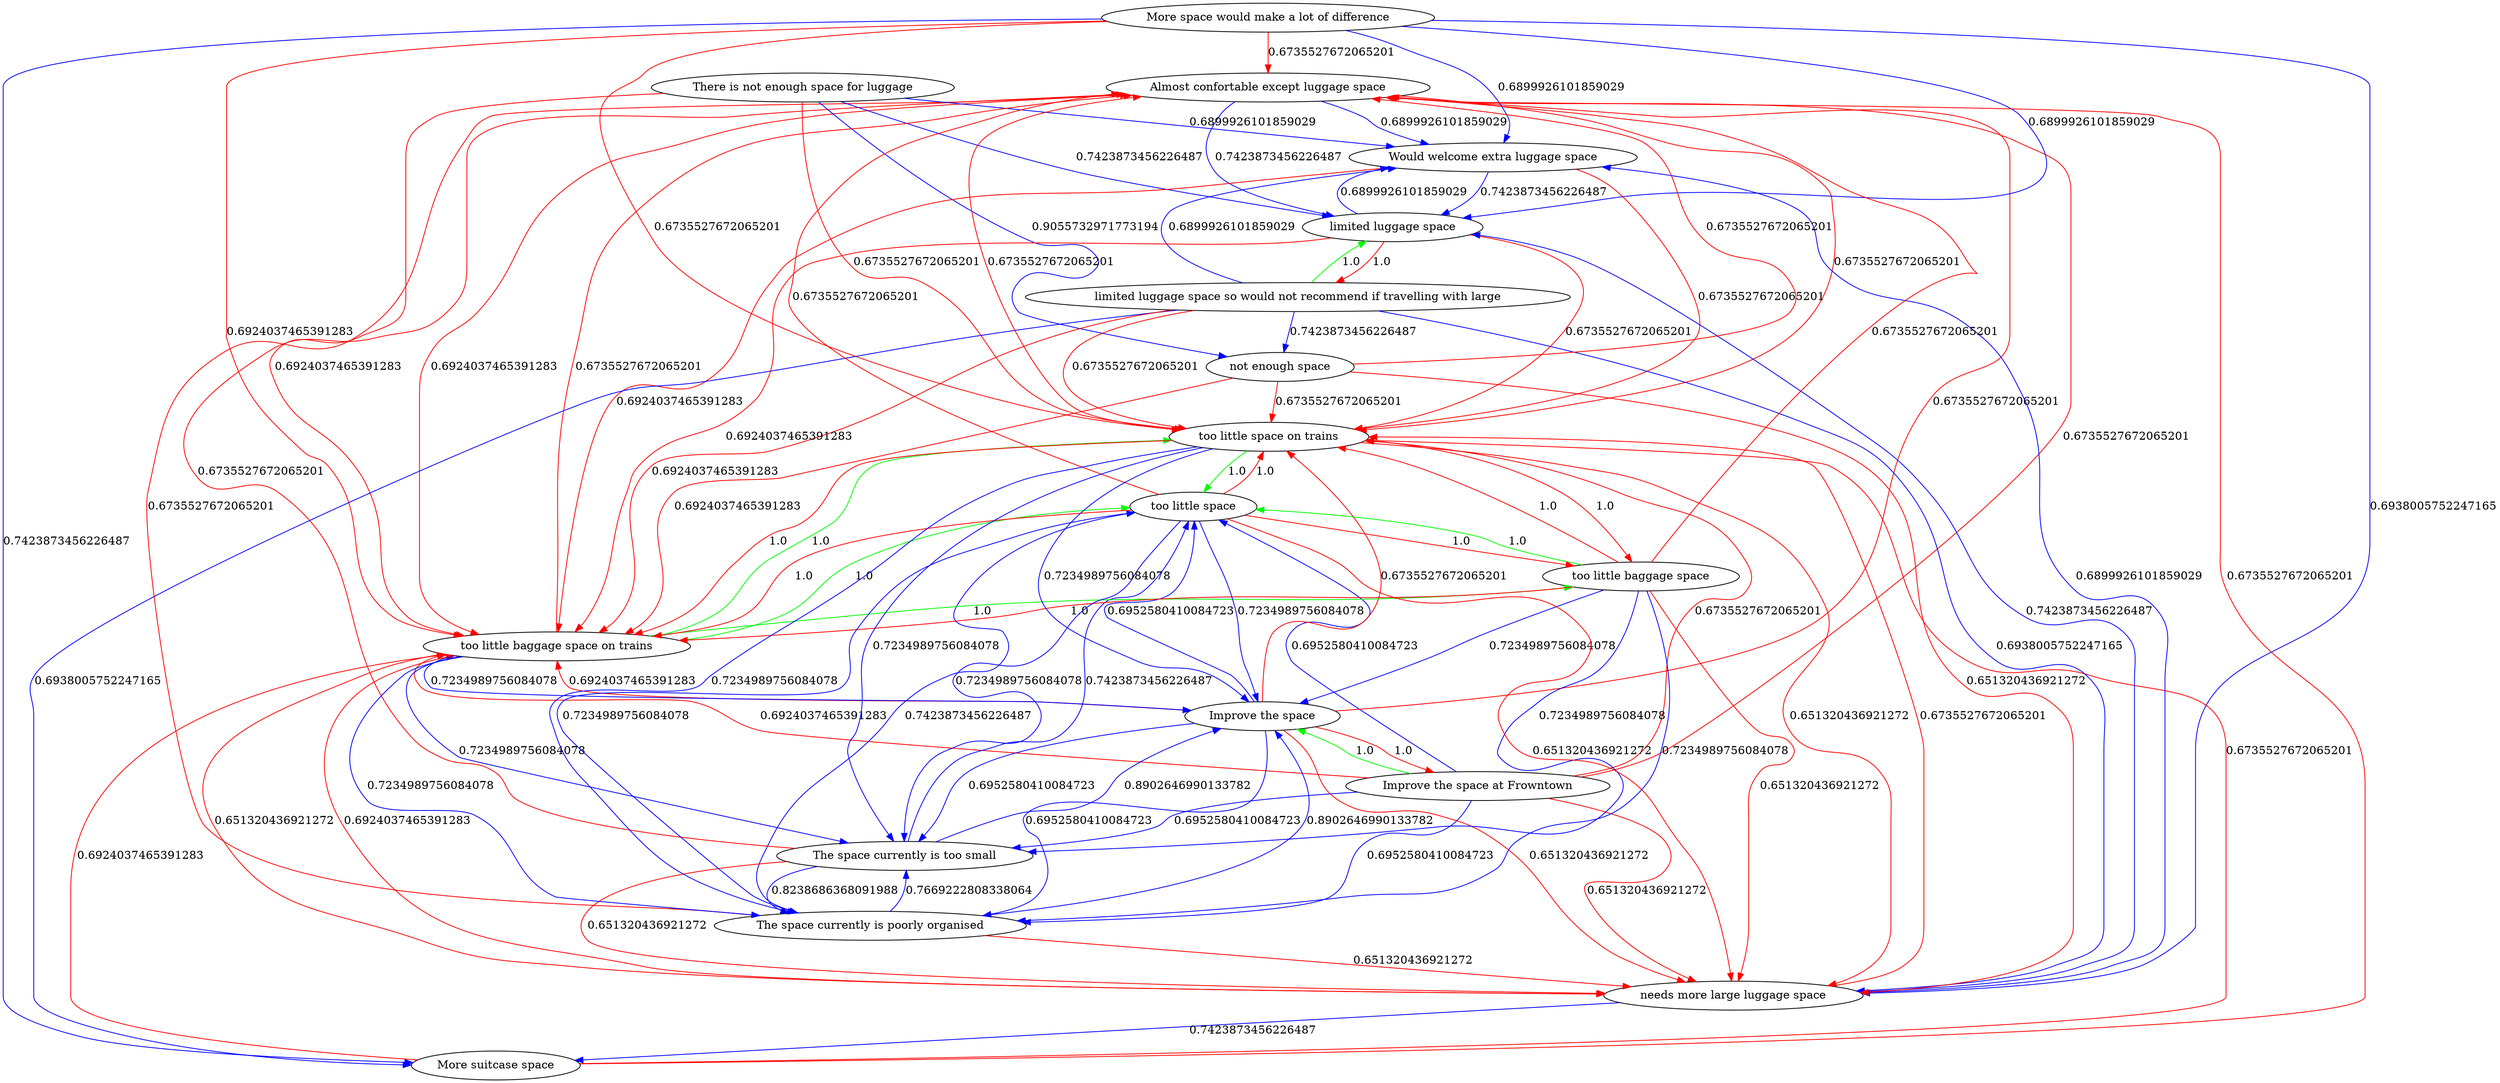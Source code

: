 digraph rawGraph {
"Almost confortable except luggage space";"Improve the space at Frowntown";"Improve the space";"More space would make a lot of difference";"More suitcase space";"The space currently is poorly organised";"The space currently is too small";"There is not enough space for luggage";"Would welcome extra luggage space";"limited luggage space so would not recommend if travelling with large";"limited luggage space";"needs more large luggage space";"not enough space";"too little baggage space on trains";"too little baggage space";"too little space";"too little space on trains";"Improve the space at Frowntown" -> "Improve the space" [label=1.0] [color=green]
"Improve the space" -> "Improve the space at Frowntown" [label=1.0] [color=red]
"Improve the space at Frowntown" -> "Almost confortable except luggage space" [label=0.6735527672065201] [color=red]
"Improve the space" -> "Almost confortable except luggage space" [label=0.6735527672065201] [color=red]
"More space would make a lot of difference" -> "Almost confortable except luggage space" [label=0.6735527672065201] [color=red]
"More space would make a lot of difference" -> "More suitcase space" [label=0.7423873456226487] [color=blue]
"More suitcase space" -> "Almost confortable except luggage space" [label=0.6735527672065201] [color=red]
"Improve the space at Frowntown" -> "The space currently is poorly organised" [label=0.6952580410084723] [color=blue]
"Improve the space" -> "The space currently is poorly organised" [label=0.6952580410084723] [color=blue]
"The space currently is poorly organised" -> "Almost confortable except luggage space" [label=0.6735527672065201] [color=red]
"The space currently is poorly organised" -> "Improve the space" [label=0.8902646990133782] [color=blue]
"Improve the space at Frowntown" -> "The space currently is too small" [label=0.6952580410084723] [color=blue]
"Improve the space" -> "The space currently is too small" [label=0.6952580410084723] [color=blue]
"The space currently is poorly organised" -> "The space currently is too small" [label=0.7669222808338064] [color=blue]
"The space currently is too small" -> "Almost confortable except luggage space" [label=0.6735527672065201] [color=red]
"The space currently is too small" -> "Improve the space" [label=0.8902646990133782] [color=blue]
"The space currently is too small" -> "The space currently is poorly organised" [label=0.8238686368091988] [color=blue]
"Almost confortable except luggage space" -> "Would welcome extra luggage space" [label=0.6899926101859029] [color=blue]
"There is not enough space for luggage" -> "Would welcome extra luggage space" [label=0.6899926101859029] [color=blue]
"limited luggage space so would not recommend if travelling with large" -> "limited luggage space" [label=1.0] [color=green]
"limited luggage space" -> "limited luggage space so would not recommend if travelling with large" [label=1.0] [color=red]
"Almost confortable except luggage space" -> "limited luggage space" [label=0.7423873456226487] [color=blue]
"There is not enough space for luggage" -> "limited luggage space" [label=0.7423873456226487] [color=blue]
"Would welcome extra luggage space" -> "limited luggage space" [label=0.7423873456226487] [color=blue]
"limited luggage space so would not recommend if travelling with large" -> "Would welcome extra luggage space" [label=0.6899926101859029] [color=blue]
"limited luggage space" -> "Would welcome extra luggage space" [label=0.6899926101859029] [color=blue]
"Improve the space at Frowntown" -> "needs more large luggage space" [label=0.651320436921272] [color=red]
"Improve the space" -> "needs more large luggage space" [label=0.651320436921272] [color=red]
"More space would make a lot of difference" -> "needs more large luggage space" [label=0.6938005752247165] [color=blue]
"The space currently is poorly organised" -> "needs more large luggage space" [label=0.651320436921272] [color=red]
"The space currently is too small" -> "needs more large luggage space" [label=0.651320436921272] [color=red]
"limited luggage space so would not recommend if travelling with large" -> "needs more large luggage space" [label=0.6938005752247165] [color=blue]
"needs more large luggage space" -> "More suitcase space" [label=0.7423873456226487] [color=blue]
"needs more large luggage space" -> "Would welcome extra luggage space" [label=0.6899926101859029] [color=blue]
"needs more large luggage space" -> "limited luggage space" [label=0.7423873456226487] [color=blue]
"There is not enough space for luggage" -> "not enough space" [label=0.9055732971773194] [color=blue]
"limited luggage space so would not recommend if travelling with large" -> "not enough space" [label=0.7423873456226487] [color=blue]
"not enough space" -> "Almost confortable except luggage space" [label=0.6735527672065201] [color=red]
"not enough space" -> "needs more large luggage space" [label=0.651320436921272] [color=red]
"too little baggage space on trains" -> "too little baggage space" [label=1.0] [color=green]
"too little baggage space" -> "too little space" [label=1.0] [color=green]
"too little baggage space on trains" -> "too little space on trains" [label=1.0] [color=green]
"too little space on trains" -> "too little space" [label=1.0] [color=green]
"too little baggage space on trains" -> "too little space" [label=1.0] [color=green]
"too little baggage space" -> "too little baggage space on trains" [label=1.0] [color=red]
"too little baggage space" -> "too little space on trains" [label=1.0] [color=red]
"too little space" -> "too little baggage space on trains" [label=1.0] [color=red]
"too little space" -> "too little baggage space" [label=1.0] [color=red]
"too little space" -> "too little space on trains" [label=1.0] [color=red]
"too little space on trains" -> "too little baggage space on trains" [label=1.0] [color=red]
"too little space on trains" -> "too little baggage space" [label=1.0] [color=red]
"Almost confortable except luggage space" -> "too little baggage space on trains" [label=0.6924037465391283] [color=red]
"Almost confortable except luggage space" -> "too little space on trains" [label=0.6735527672065201] [color=red]
"Improve the space at Frowntown" -> "too little baggage space on trains" [label=0.6924037465391283] [color=red]
"Improve the space at Frowntown" -> "too little space on trains" [label=0.6735527672065201] [color=red]
"Improve the space" -> "too little baggage space on trains" [label=0.6924037465391283] [color=red]
"Improve the space" -> "too little space on trains" [label=0.6735527672065201] [color=red]
"More space would make a lot of difference" -> "too little baggage space on trains" [label=0.6924037465391283] [color=red]
"More space would make a lot of difference" -> "too little space on trains" [label=0.6735527672065201] [color=red]
"More suitcase space" -> "too little baggage space on trains" [label=0.6924037465391283] [color=red]
"More suitcase space" -> "too little space on trains" [label=0.6735527672065201] [color=red]
"The space currently is poorly organised" -> "too little space" [label=0.7423873456226487] [color=blue]
"The space currently is too small" -> "too little space" [label=0.7423873456226487] [color=blue]
"There is not enough space for luggage" -> "too little baggage space on trains" [label=0.6924037465391283] [color=red]
"There is not enough space for luggage" -> "too little space on trains" [label=0.6735527672065201] [color=red]
"Would welcome extra luggage space" -> "too little baggage space on trains" [label=0.6924037465391283] [color=red]
"Would welcome extra luggage space" -> "too little space on trains" [label=0.6735527672065201] [color=red]
"limited luggage space so would not recommend if travelling with large" -> "too little baggage space on trains" [label=0.6924037465391283] [color=red]
"limited luggage space so would not recommend if travelling with large" -> "too little space on trains" [label=0.6735527672065201] [color=red]
"limited luggage space" -> "too little baggage space on trains" [label=0.6924037465391283] [color=red]
"limited luggage space" -> "too little space on trains" [label=0.6735527672065201] [color=red]
"needs more large luggage space" -> "too little baggage space on trains" [label=0.6924037465391283] [color=red]
"needs more large luggage space" -> "too little space on trains" [label=0.6735527672065201] [color=red]
"not enough space" -> "too little baggage space on trains" [label=0.6924037465391283] [color=red]
"not enough space" -> "too little space on trains" [label=0.6735527672065201] [color=red]
"too little baggage space on trains" -> "Almost confortable except luggage space" [label=0.6735527672065201] [color=red]
"too little baggage space on trains" -> "The space currently is too small" [label=0.7234989756084078] [color=blue]
"too little baggage space on trains" -> "needs more large luggage space" [label=0.651320436921272] [color=red]
"too little baggage space" -> "Almost confortable except luggage space" [label=0.6735527672065201] [color=red]
"too little baggage space" -> "The space currently is too small" [label=0.7234989756084078] [color=blue]
"too little baggage space" -> "needs more large luggage space" [label=0.651320436921272] [color=red]
"too little space" -> "Almost confortable except luggage space" [label=0.6735527672065201] [color=red]
"too little space" -> "The space currently is too small" [label=0.7234989756084078] [color=blue]
"too little space" -> "needs more large luggage space" [label=0.651320436921272] [color=red]
"too little space on trains" -> "Almost confortable except luggage space" [label=0.6735527672065201] [color=red]
"too little space on trains" -> "The space currently is too small" [label=0.7234989756084078] [color=blue]
"too little space on trains" -> "needs more large luggage space" [label=0.651320436921272] [color=red]
"Improve the space at Frowntown" -> "too little space" [label=0.6952580410084723] [color=blue]
"Improve the space" -> "too little space" [label=0.6952580410084723] [color=blue]
"More space would make a lot of difference" -> "Would welcome extra luggage space" [label=0.6899926101859029] [color=blue]
"More space would make a lot of difference" -> "limited luggage space" [label=0.6899926101859029] [color=blue]
"limited luggage space so would not recommend if travelling with large" -> "More suitcase space" [label=0.6938005752247165] [color=blue]
"too little baggage space on trains" -> "The space currently is poorly organised" [label=0.7234989756084078] [color=blue]
"too little baggage space on trains" -> "Improve the space" [label=0.7234989756084078] [color=blue]
"too little baggage space" -> "The space currently is poorly organised" [label=0.7234989756084078] [color=blue]
"too little baggage space" -> "Improve the space" [label=0.7234989756084078] [color=blue]
"too little space" -> "The space currently is poorly organised" [label=0.7234989756084078] [color=blue]
"too little space" -> "Improve the space" [label=0.7234989756084078] [color=blue]
"too little space on trains" -> "The space currently is poorly organised" [label=0.7234989756084078] [color=blue]
"too little space on trains" -> "Improve the space" [label=0.7234989756084078] [color=blue]
}